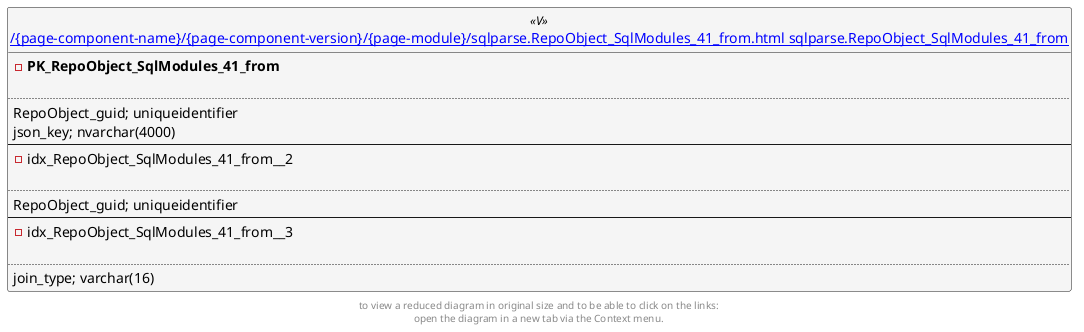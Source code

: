 @startuml
left to right direction
'top to bottom direction
hide circle
'avoide "." issues:
set namespaceSeparator none


skinparam class {
  BackgroundColor White
  BackgroundColor<<FN>> Yellow
  BackgroundColor<<FS>> Yellow
  BackgroundColor<<FT>> LightGray
  BackgroundColor<<IF>> Yellow
  BackgroundColor<<IS>> Yellow
  BackgroundColor<<P>> Aqua
  BackgroundColor<<PC>> Aqua
  BackgroundColor<<SN>> Yellow
  BackgroundColor<<SO>> SlateBlue
  BackgroundColor<<TF>> LightGray
  BackgroundColor<<TR>> Tomato
  BackgroundColor<<U>> White
  BackgroundColor<<V>> WhiteSmoke
  BackgroundColor<<X>> Aqua
}


entity "[[{site-url}/{page-component-name}/{page-component-version}/{page-module}/sqlparse.RepoObject_SqlModules_41_from.html sqlparse.RepoObject_SqlModules_41_from]]" as sqlparse.RepoObject_SqlModules_41_from << V >> {
- **PK_RepoObject_SqlModules_41_from**

..
RepoObject_guid; uniqueidentifier
json_key; nvarchar(4000)
--
- idx_RepoObject_SqlModules_41_from__2

..
RepoObject_guid; uniqueidentifier
--
- idx_RepoObject_SqlModules_41_from__3

..
join_type; varchar(16)
}


footer
to view a reduced diagram in original size and to be able to click on the links:
open the diagram in a new tab via the Context menu.
end footer

@enduml


